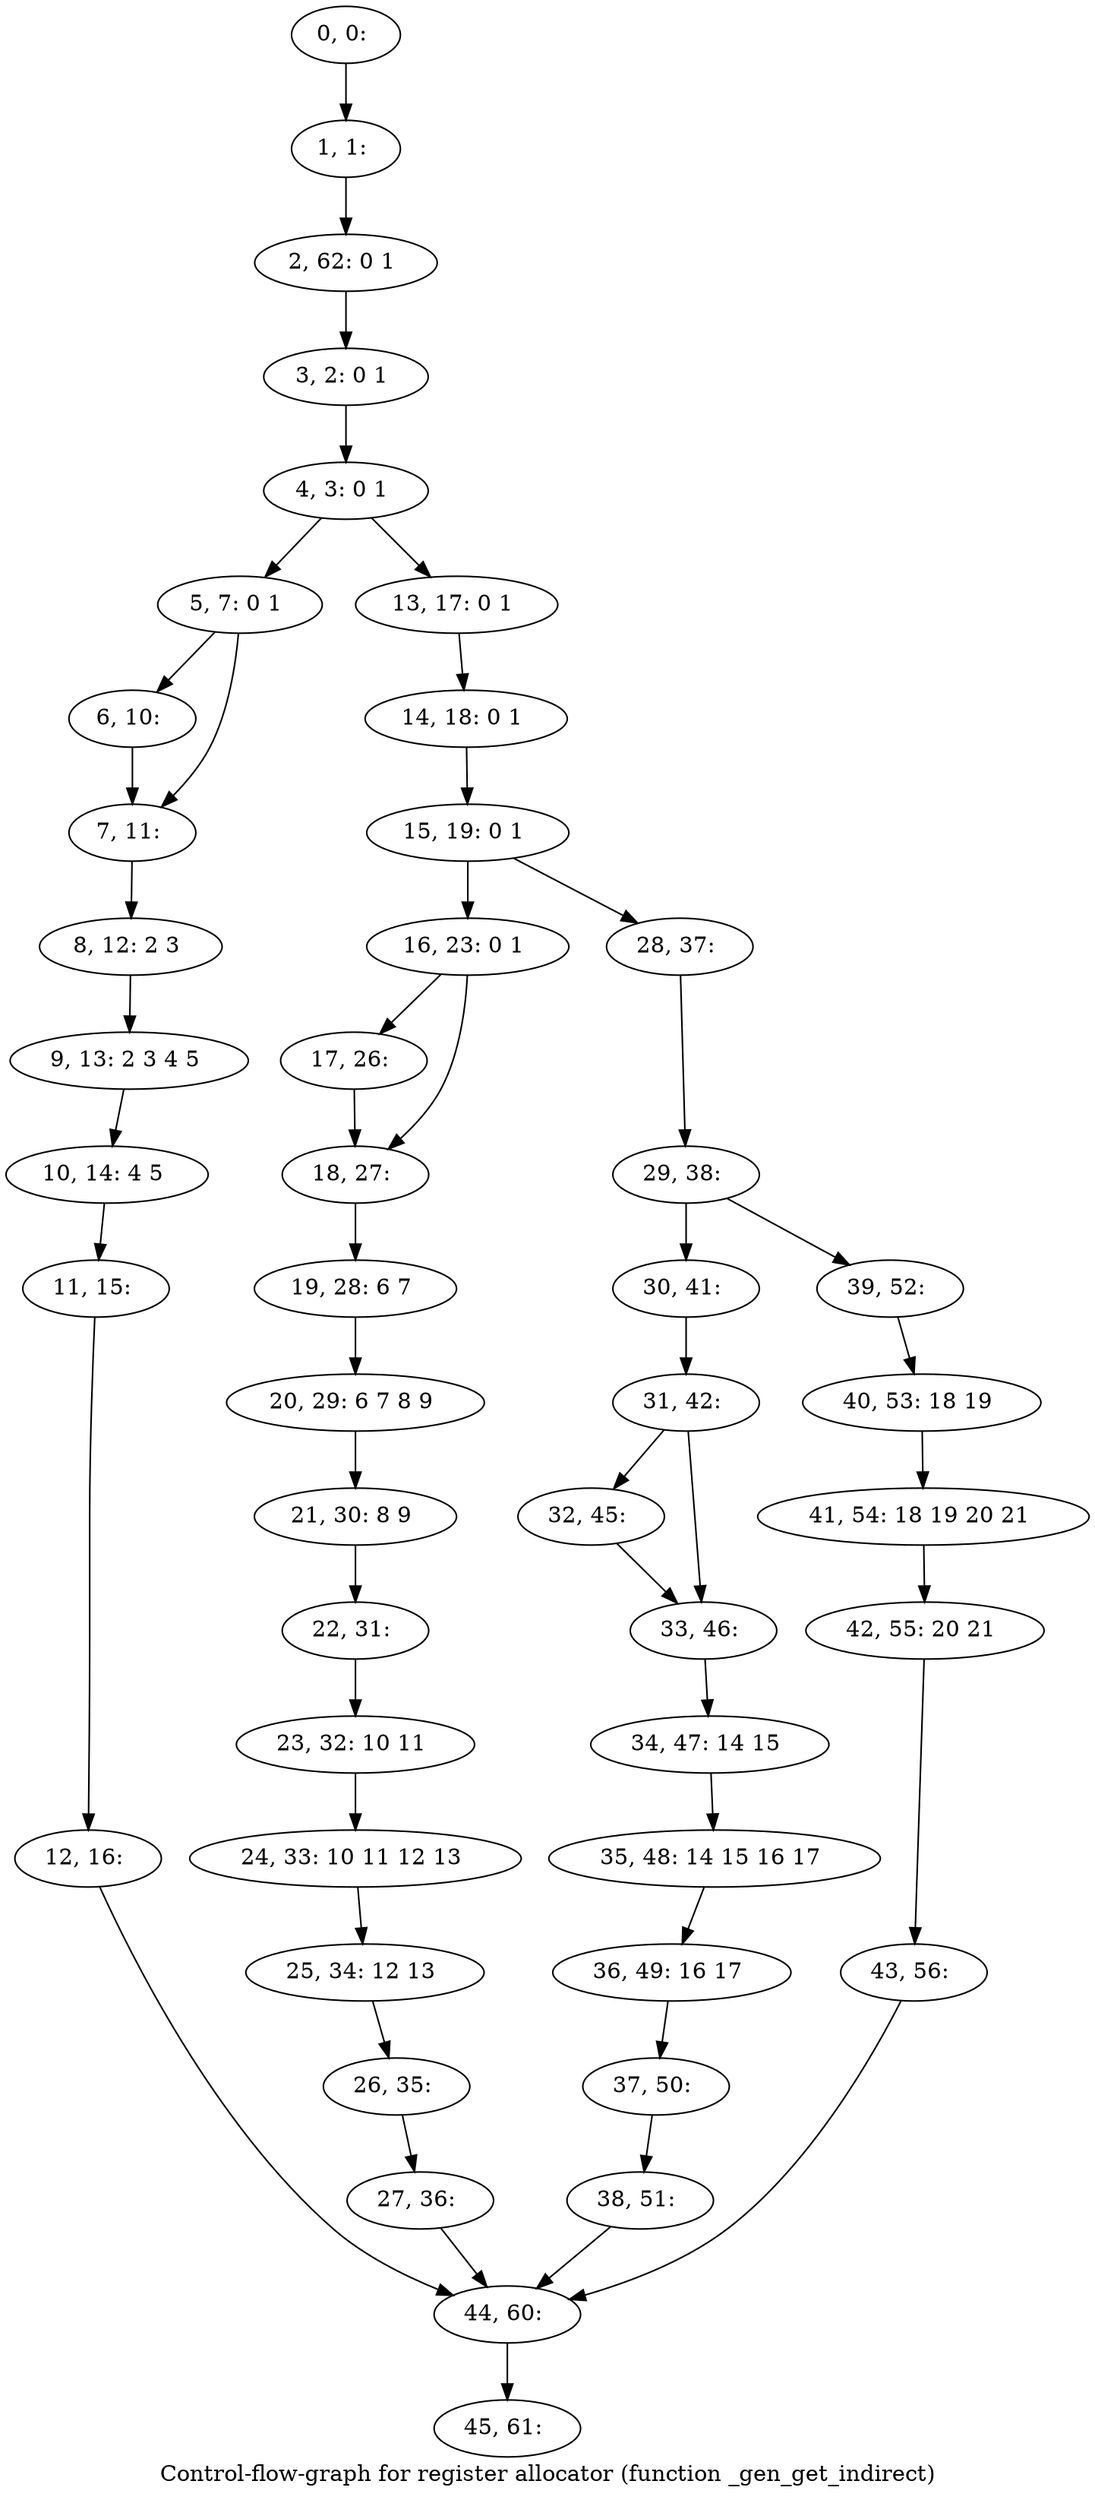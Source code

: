 digraph G {
graph [label="Control-flow-graph for register allocator (function _gen_get_indirect)"]
0[label="0, 0: "];
1[label="1, 1: "];
2[label="2, 62: 0 1 "];
3[label="3, 2: 0 1 "];
4[label="4, 3: 0 1 "];
5[label="5, 7: 0 1 "];
6[label="6, 10: "];
7[label="7, 11: "];
8[label="8, 12: 2 3 "];
9[label="9, 13: 2 3 4 5 "];
10[label="10, 14: 4 5 "];
11[label="11, 15: "];
12[label="12, 16: "];
13[label="13, 17: 0 1 "];
14[label="14, 18: 0 1 "];
15[label="15, 19: 0 1 "];
16[label="16, 23: 0 1 "];
17[label="17, 26: "];
18[label="18, 27: "];
19[label="19, 28: 6 7 "];
20[label="20, 29: 6 7 8 9 "];
21[label="21, 30: 8 9 "];
22[label="22, 31: "];
23[label="23, 32: 10 11 "];
24[label="24, 33: 10 11 12 13 "];
25[label="25, 34: 12 13 "];
26[label="26, 35: "];
27[label="27, 36: "];
28[label="28, 37: "];
29[label="29, 38: "];
30[label="30, 41: "];
31[label="31, 42: "];
32[label="32, 45: "];
33[label="33, 46: "];
34[label="34, 47: 14 15 "];
35[label="35, 48: 14 15 16 17 "];
36[label="36, 49: 16 17 "];
37[label="37, 50: "];
38[label="38, 51: "];
39[label="39, 52: "];
40[label="40, 53: 18 19 "];
41[label="41, 54: 18 19 20 21 "];
42[label="42, 55: 20 21 "];
43[label="43, 56: "];
44[label="44, 60: "];
45[label="45, 61: "];
0->1 ;
1->2 ;
2->3 ;
3->4 ;
4->5 ;
4->13 ;
5->6 ;
5->7 ;
6->7 ;
7->8 ;
8->9 ;
9->10 ;
10->11 ;
11->12 ;
12->44 ;
13->14 ;
14->15 ;
15->16 ;
15->28 ;
16->17 ;
16->18 ;
17->18 ;
18->19 ;
19->20 ;
20->21 ;
21->22 ;
22->23 ;
23->24 ;
24->25 ;
25->26 ;
26->27 ;
27->44 ;
28->29 ;
29->30 ;
29->39 ;
30->31 ;
31->32 ;
31->33 ;
32->33 ;
33->34 ;
34->35 ;
35->36 ;
36->37 ;
37->38 ;
38->44 ;
39->40 ;
40->41 ;
41->42 ;
42->43 ;
43->44 ;
44->45 ;
}
